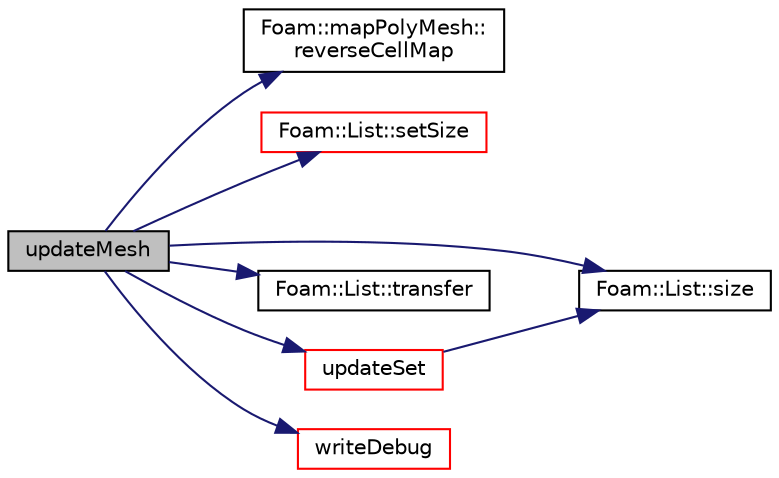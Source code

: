 digraph "updateMesh"
{
  bgcolor="transparent";
  edge [fontname="Helvetica",fontsize="10",labelfontname="Helvetica",labelfontsize="10"];
  node [fontname="Helvetica",fontsize="10",shape=record];
  rankdir="LR";
  Node1 [label="updateMesh",height=0.2,width=0.4,color="black", fillcolor="grey75", style="filled", fontcolor="black"];
  Node1 -> Node2 [color="midnightblue",fontsize="10",style="solid",fontname="Helvetica"];
  Node2 [label="Foam::mapPolyMesh::\lreverseCellMap",height=0.2,width=0.4,color="black",URL="$a01468.html#a8a6b8133ecc052e64b425643f3fe0082",tooltip="Reverse cell map. "];
  Node1 -> Node3 [color="midnightblue",fontsize="10",style="solid",fontname="Helvetica"];
  Node3 [label="Foam::List::setSize",height=0.2,width=0.4,color="red",URL="$a01397.html#aedb985ffeaf1bdbfeccc2a8730405703",tooltip="Reset size of List. "];
  Node1 -> Node4 [color="midnightblue",fontsize="10",style="solid",fontname="Helvetica"];
  Node4 [label="Foam::List::size",height=0.2,width=0.4,color="black",URL="$a01397.html#a8a5f6fa29bd4b500caf186f60245b384",tooltip="Override size to be inconsistent with allocated storage. "];
  Node1 -> Node5 [color="midnightblue",fontsize="10",style="solid",fontname="Helvetica"];
  Node5 [label="Foam::List::transfer",height=0.2,width=0.4,color="black",URL="$a01397.html#a25ad1d2084d16b234b0cf91c07e832c0",tooltip="Transfer the contents of the argument List into this list. "];
  Node1 -> Node6 [color="midnightblue",fontsize="10",style="solid",fontname="Helvetica"];
  Node6 [label="updateSet",height=0.2,width=0.4,color="red",URL="$a00244.html#afc9e2e914d3928dd7281d2ac71452052",tooltip="Sort addressing and make cellSet part consistent with addressing. "];
  Node6 -> Node4 [color="midnightblue",fontsize="10",style="solid",fontname="Helvetica"];
  Node1 -> Node7 [color="midnightblue",fontsize="10",style="solid",fontname="Helvetica"];
  Node7 [label="writeDebug",height=0.2,width=0.4,color="red",URL="$a00244.html#a2e0459def09f570b9eec9aeabd517d5f",tooltip="Write maxLen items with label and coordinates. "];
}
